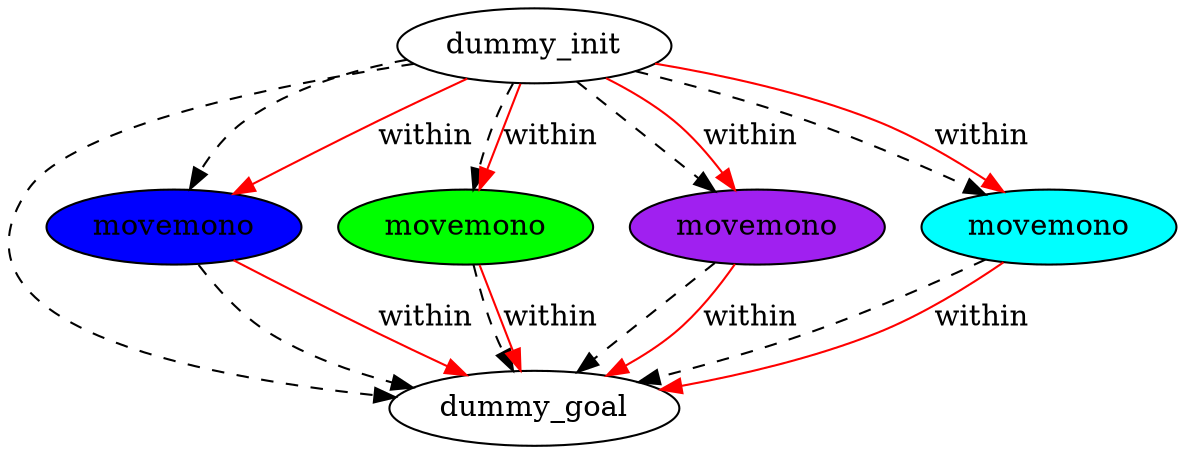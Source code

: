 digraph {
	"3aa548dd-c2e0-143b-70bf-714ea2134956" [label=dummy_init fillcolor=white style=filled]
	"03cfd821-d88a-907a-9176-94db083c56cc" [label=dummy_goal fillcolor=white style=filled]
	"ae98ac79-ba4e-c9ad-60be-a0d36fcc4bd6" [label=movemono fillcolor=blue style=filled]
	"9bf5097c-8668-db07-2dc0-c33c95c9f1fe" [label=movemono fillcolor=green style=filled]
	"3f7f42da-adae-e6fc-1f07-72fe22dc7727" [label=movemono fillcolor=purple style=filled]
	"79c21cab-40c7-863d-8a41-7c7e6f6719cf" [label=movemono fillcolor=cyan style=filled]
	"3aa548dd-c2e0-143b-70bf-714ea2134956" -> "03cfd821-d88a-907a-9176-94db083c56cc" [color=black style=dashed]
	"ae98ac79-ba4e-c9ad-60be-a0d36fcc4bd6" -> "03cfd821-d88a-907a-9176-94db083c56cc" [color=black style=dashed]
	"3aa548dd-c2e0-143b-70bf-714ea2134956" -> "ae98ac79-ba4e-c9ad-60be-a0d36fcc4bd6" [color=black style=dashed]
	"3aa548dd-c2e0-143b-70bf-714ea2134956" -> "3f7f42da-adae-e6fc-1f07-72fe22dc7727" [color=black style=dashed]
	"3f7f42da-adae-e6fc-1f07-72fe22dc7727" -> "03cfd821-d88a-907a-9176-94db083c56cc" [color=black style=dashed]
	"9bf5097c-8668-db07-2dc0-c33c95c9f1fe" -> "03cfd821-d88a-907a-9176-94db083c56cc" [color=black style=dashed]
	"3aa548dd-c2e0-143b-70bf-714ea2134956" -> "9bf5097c-8668-db07-2dc0-c33c95c9f1fe" [color=black style=dashed]
	"3aa548dd-c2e0-143b-70bf-714ea2134956" -> "79c21cab-40c7-863d-8a41-7c7e6f6719cf" [color=black style=dashed]
	"79c21cab-40c7-863d-8a41-7c7e6f6719cf" -> "03cfd821-d88a-907a-9176-94db083c56cc" [color=black style=dashed]
	"3aa548dd-c2e0-143b-70bf-714ea2134956" -> "3f7f42da-adae-e6fc-1f07-72fe22dc7727" [label=within color=red]
	"3f7f42da-adae-e6fc-1f07-72fe22dc7727" -> "03cfd821-d88a-907a-9176-94db083c56cc" [label=within color=red]
	"3aa548dd-c2e0-143b-70bf-714ea2134956" -> "9bf5097c-8668-db07-2dc0-c33c95c9f1fe" [label=within color=red]
	"3aa548dd-c2e0-143b-70bf-714ea2134956" -> "79c21cab-40c7-863d-8a41-7c7e6f6719cf" [label=within color=red]
	"ae98ac79-ba4e-c9ad-60be-a0d36fcc4bd6" -> "03cfd821-d88a-907a-9176-94db083c56cc" [label=within color=red]
	"9bf5097c-8668-db07-2dc0-c33c95c9f1fe" -> "03cfd821-d88a-907a-9176-94db083c56cc" [label=within color=red]
	"79c21cab-40c7-863d-8a41-7c7e6f6719cf" -> "03cfd821-d88a-907a-9176-94db083c56cc" [label=within color=red]
	"3aa548dd-c2e0-143b-70bf-714ea2134956" -> "ae98ac79-ba4e-c9ad-60be-a0d36fcc4bd6" [label=within color=red]
}
